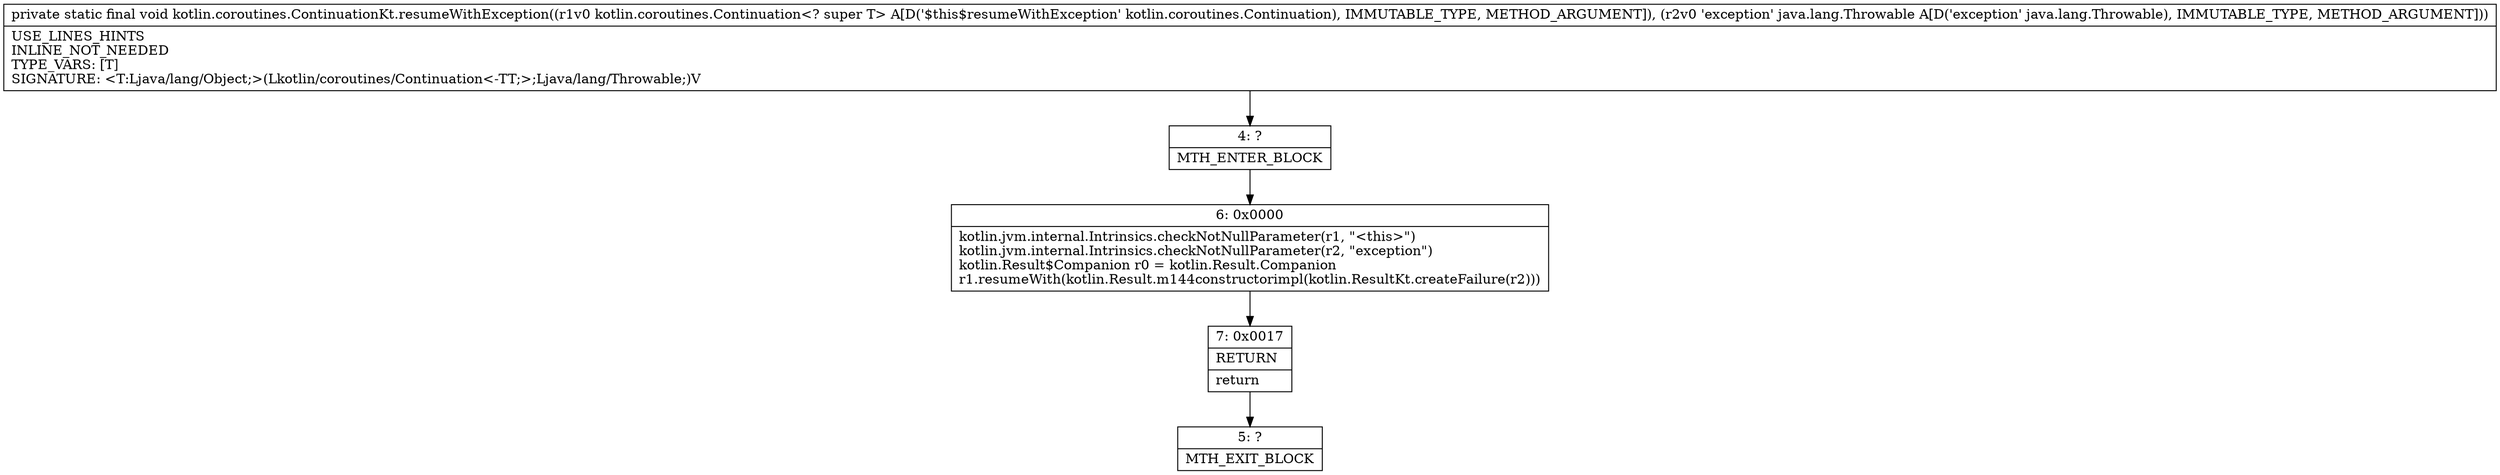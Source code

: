 digraph "CFG forkotlin.coroutines.ContinuationKt.resumeWithException(Lkotlin\/coroutines\/Continuation;Ljava\/lang\/Throwable;)V" {
Node_4 [shape=record,label="{4\:\ ?|MTH_ENTER_BLOCK\l}"];
Node_6 [shape=record,label="{6\:\ 0x0000|kotlin.jvm.internal.Intrinsics.checkNotNullParameter(r1, \"\<this\>\")\lkotlin.jvm.internal.Intrinsics.checkNotNullParameter(r2, \"exception\")\lkotlin.Result$Companion r0 = kotlin.Result.Companion\lr1.resumeWith(kotlin.Result.m144constructorimpl(kotlin.ResultKt.createFailure(r2)))\l}"];
Node_7 [shape=record,label="{7\:\ 0x0017|RETURN\l|return\l}"];
Node_5 [shape=record,label="{5\:\ ?|MTH_EXIT_BLOCK\l}"];
MethodNode[shape=record,label="{private static final void kotlin.coroutines.ContinuationKt.resumeWithException((r1v0 kotlin.coroutines.Continuation\<? super T\> A[D('$this$resumeWithException' kotlin.coroutines.Continuation), IMMUTABLE_TYPE, METHOD_ARGUMENT]), (r2v0 'exception' java.lang.Throwable A[D('exception' java.lang.Throwable), IMMUTABLE_TYPE, METHOD_ARGUMENT]))  | USE_LINES_HINTS\lINLINE_NOT_NEEDED\lTYPE_VARS: [T]\lSIGNATURE: \<T:Ljava\/lang\/Object;\>(Lkotlin\/coroutines\/Continuation\<\-TT;\>;Ljava\/lang\/Throwable;)V\l}"];
MethodNode -> Node_4;Node_4 -> Node_6;
Node_6 -> Node_7;
Node_7 -> Node_5;
}

